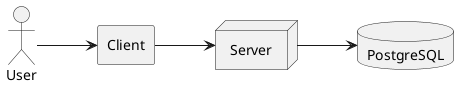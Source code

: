 @startuml
left to right direction
actor "User" as u
rectangle Client as C
node Server as S
database PostgreSQL as D

u --> C
C --> S
S --> D
@enduml